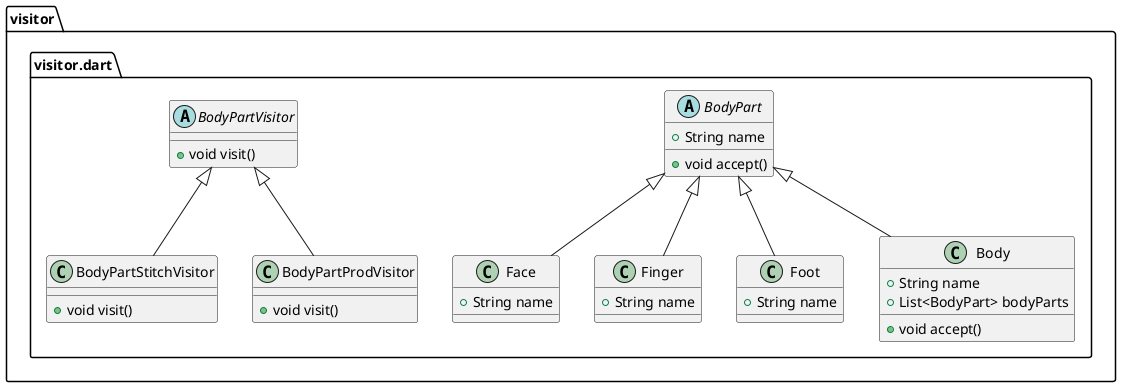 @startuml
set namespaceSeparator ::

abstract class "visitor::visitor.dart::BodyPart" {
  +String name
  +void accept()
}

abstract class "visitor::visitor.dart::BodyPartVisitor" {
  +void visit()
}

class "visitor::visitor.dart::Face" {
  +String name
}

"visitor::visitor.dart::BodyPart" <|-- "visitor::visitor.dart::Face"

class "visitor::visitor.dart::Finger" {
  +String name
}

"visitor::visitor.dart::BodyPart" <|-- "visitor::visitor.dart::Finger"

class "visitor::visitor.dart::Foot" {
  +String name
}

"visitor::visitor.dart::BodyPart" <|-- "visitor::visitor.dart::Foot"

class "visitor::visitor.dart::Body" {
  +String name
  +List<BodyPart> bodyParts
  +void accept()
}

"visitor::visitor.dart::BodyPart" <|-- "visitor::visitor.dart::Body"

class "visitor::visitor.dart::BodyPartStitchVisitor" {
  +void visit()
}

"visitor::visitor.dart::BodyPartVisitor" <|-- "visitor::visitor.dart::BodyPartStitchVisitor"

class "visitor::visitor.dart::BodyPartProdVisitor" {
  +void visit()
}

"visitor::visitor.dart::BodyPartVisitor" <|-- "visitor::visitor.dart::BodyPartProdVisitor"


@enduml